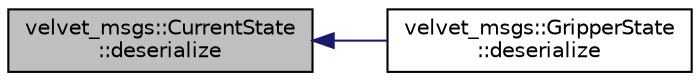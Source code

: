 digraph "velvet_msgs::CurrentState::deserialize"
{
  edge [fontname="Helvetica",fontsize="10",labelfontname="Helvetica",labelfontsize="10"];
  node [fontname="Helvetica",fontsize="10",shape=record];
  rankdir="LR";
  Node1 [label="velvet_msgs::CurrentState\l::deserialize",height=0.2,width=0.4,color="black", fillcolor="grey75", style="filled" fontcolor="black"];
  Node1 -> Node2 [dir="back",color="midnightblue",fontsize="10",style="solid",fontname="Helvetica"];
  Node2 [label="velvet_msgs::GripperState\l::deserialize",height=0.2,width=0.4,color="black", fillcolor="white", style="filled",URL="$classvelvet__msgs_1_1_gripper_state.html#a59e8fc33fac44681aeacf914bbe35443"];
}
